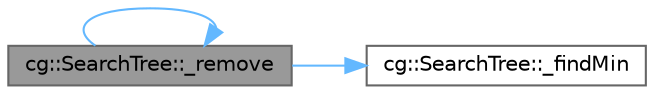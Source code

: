 digraph "cg::SearchTree::_remove"
{
 // LATEX_PDF_SIZE
  bgcolor="transparent";
  edge [fontname=Helvetica,fontsize=10,labelfontname=Helvetica,labelfontsize=10];
  node [fontname=Helvetica,fontsize=10,shape=box,height=0.2,width=0.4];
  rankdir="LR";
  Node1 [id="Node000001",label="cg::SearchTree::_remove",height=0.2,width=0.4,color="gray40", fillcolor="grey60", style="filled", fontcolor="black",tooltip=" "];
  Node1 -> Node2 [id="edge1_Node000001_Node000002",color="steelblue1",style="solid",tooltip=" "];
  Node2 [id="Node000002",label="cg::SearchTree::_findMin",height=0.2,width=0.4,color="grey40", fillcolor="white", style="filled",URL="$classcg_1_1_search_tree.html#a33787ebf6d7069e7aa6b3cff6b344871",tooltip=" "];
  Node1 -> Node1 [id="edge2_Node000001_Node000001",color="steelblue1",style="solid",tooltip=" "];
}
